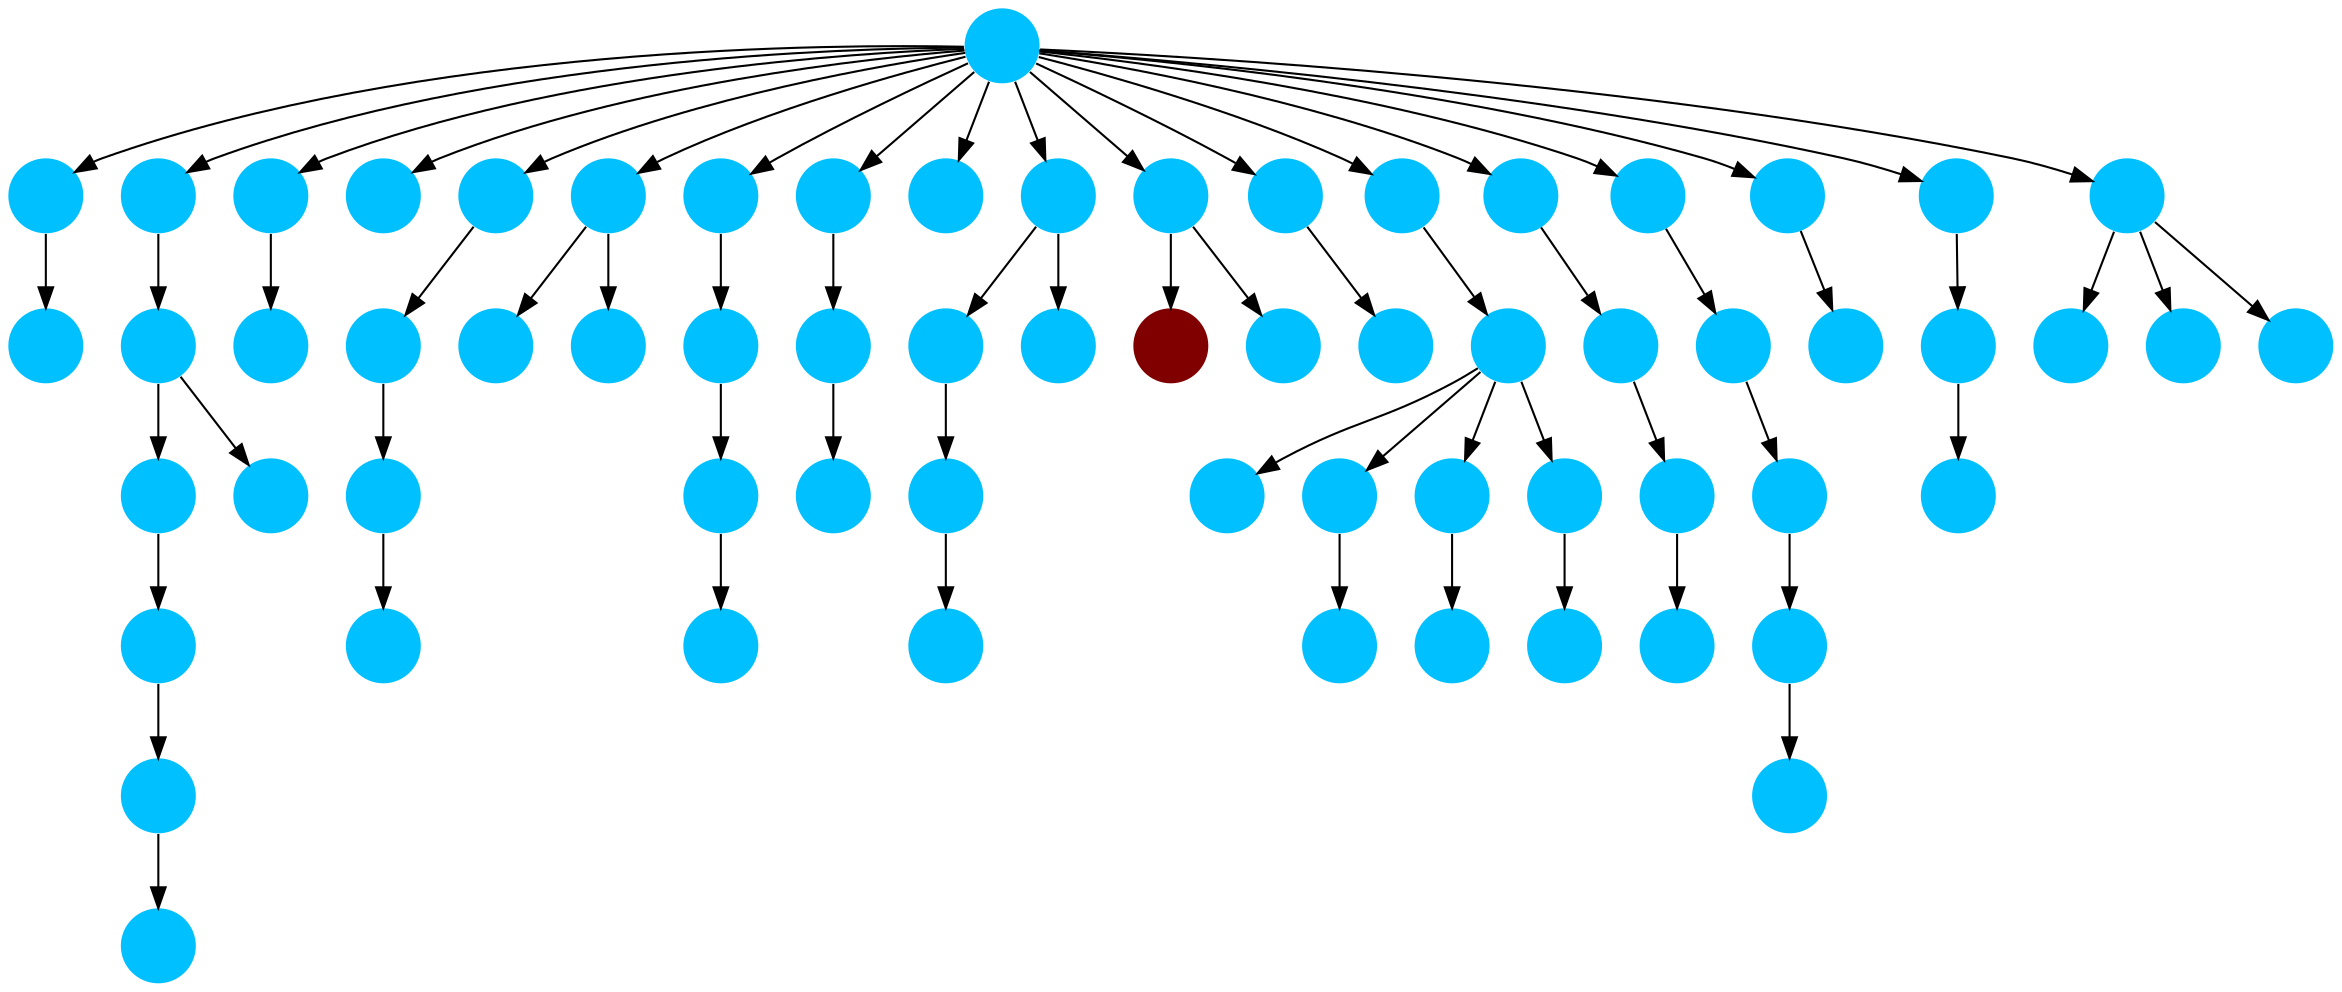 digraph{
0 [tooltip = "H", penwidth = 0, style = filled, fillcolor = "#00c0ff", shape = circle, label = ""]
1 [tooltip = "H", penwidth = 0, style = filled, fillcolor = "#00c0ff", shape = circle, label = ""]
2 [tooltip = "H", penwidth = 0, style = filled, fillcolor = "#00c0ff", shape = circle, label = ""]
3 [tooltip = "H", penwidth = 0, style = filled, fillcolor = "#00c0ff", shape = circle, label = ""]
4 [tooltip = "H", penwidth = 0, style = filled, fillcolor = "#00c0ff", shape = circle, label = ""]
5 [tooltip = "H", penwidth = 0, style = filled, fillcolor = "#00c0ff", shape = circle, label = ""]
6 [tooltip = "H", penwidth = 0, style = filled, fillcolor = "#00c0ff", shape = circle, label = ""]
7 [tooltip = "H", penwidth = 0, style = filled, fillcolor = "#00c0ff", shape = circle, label = ""]
8 [tooltip = "H", penwidth = 0, style = filled, fillcolor = "#00c0ff", shape = circle, label = ""]
9 [tooltip = "H", penwidth = 0, style = filled, fillcolor = "#00c0ff", shape = circle, label = ""]
10 [tooltip = "H", penwidth = 0, style = filled, fillcolor = "#00c0ff", shape = circle, label = ""]
11 [tooltip = "H", penwidth = 0, style = filled, fillcolor = "#00c0ff", shape = circle, label = ""]
12 [tooltip = "H", penwidth = 0, style = filled, fillcolor = "#00c0ff", shape = circle, label = ""]
13 [tooltip = "H", penwidth = 0, style = filled, fillcolor = "#00c0ff", shape = circle, label = ""]
14 [tooltip = "H", penwidth = 0, style = filled, fillcolor = "#00c0ff", shape = circle, label = ""]
15 [tooltip = "H", penwidth = 0, style = filled, fillcolor = "#00c0ff", shape = circle, label = ""]
16 [tooltip = "H", penwidth = 0, style = filled, fillcolor = "#00c0ff", shape = circle, label = ""]
17 [tooltip = "H", penwidth = 0, style = filled, fillcolor = "#00c0ff", shape = circle, label = ""]
18 [tooltip = "H", penwidth = 0, style = filled, fillcolor = "#00c0ff", shape = circle, label = ""]
19 [tooltip = "H", penwidth = 0, style = filled, fillcolor = "#00c0ff", shape = circle, label = ""]
20 [tooltip = "H", penwidth = 0, style = filled, fillcolor = "#00c0ff", shape = circle, label = ""]
21 [tooltip = "H", penwidth = 0, style = filled, fillcolor = "#00c0ff", shape = circle, label = ""]
22 [tooltip = "H", penwidth = 0, style = filled, fillcolor = "#00c0ff", shape = circle, label = ""]
23 [tooltip = "Y", penwidth = 0, style = filled, fillcolor = "#800000", shape = circle, label = ""]
24 [tooltip = "H", penwidth = 0, style = filled, fillcolor = "#00c0ff", shape = circle, label = ""]
25 [tooltip = "H", penwidth = 0, style = filled, fillcolor = "#00c0ff", shape = circle, label = ""]
26 [tooltip = "H", penwidth = 0, style = filled, fillcolor = "#00c0ff", shape = circle, label = ""]
27 [tooltip = "H", penwidth = 0, style = filled, fillcolor = "#00c0ff", shape = circle, label = ""]
28 [tooltip = "H", penwidth = 0, style = filled, fillcolor = "#00c0ff", shape = circle, label = ""]
29 [tooltip = "H", penwidth = 0, style = filled, fillcolor = "#00c0ff", shape = circle, label = ""]
30 [tooltip = "H", penwidth = 0, style = filled, fillcolor = "#00c0ff", shape = circle, label = ""]
31 [tooltip = "H", penwidth = 0, style = filled, fillcolor = "#00c0ff", shape = circle, label = ""]
32 [tooltip = "H", penwidth = 0, style = filled, fillcolor = "#00c0ff", shape = circle, label = ""]
33 [tooltip = "H", penwidth = 0, style = filled, fillcolor = "#00c0ff", shape = circle, label = ""]
34 [tooltip = "H", penwidth = 0, style = filled, fillcolor = "#00c0ff", shape = circle, label = ""]
35 [tooltip = "H", penwidth = 0, style = filled, fillcolor = "#00c0ff", shape = circle, label = ""]
36 [tooltip = "H", penwidth = 0, style = filled, fillcolor = "#00c0ff", shape = circle, label = ""]
37 [tooltip = "H", penwidth = 0, style = filled, fillcolor = "#00c0ff", shape = circle, label = ""]
38 [tooltip = "H", penwidth = 0, style = filled, fillcolor = "#00c0ff", shape = circle, label = ""]
39 [tooltip = "H", penwidth = 0, style = filled, fillcolor = "#00c0ff", shape = circle, label = ""]
40 [tooltip = "H", penwidth = 0, style = filled, fillcolor = "#00c0ff", shape = circle, label = ""]
41 [tooltip = "H", penwidth = 0, style = filled, fillcolor = "#00c0ff", shape = circle, label = ""]
42 [tooltip = "H", penwidth = 0, style = filled, fillcolor = "#00c0ff", shape = circle, label = ""]
43 [tooltip = "H", penwidth = 0, style = filled, fillcolor = "#00c0ff", shape = circle, label = ""]
44 [tooltip = "H", penwidth = 0, style = filled, fillcolor = "#00c0ff", shape = circle, label = ""]
45 [tooltip = "H", penwidth = 0, style = filled, fillcolor = "#00c0ff", shape = circle, label = ""]
46 [tooltip = "H", penwidth = 0, style = filled, fillcolor = "#00c0ff", shape = circle, label = ""]
47 [tooltip = "H", penwidth = 0, style = filled, fillcolor = "#00c0ff", shape = circle, label = ""]
48 [tooltip = "H", penwidth = 0, style = filled, fillcolor = "#00c0ff", shape = circle, label = ""]
49 [tooltip = "H", penwidth = 0, style = filled, fillcolor = "#00c0ff", shape = circle, label = ""]
50 [tooltip = "H", penwidth = 0, style = filled, fillcolor = "#00c0ff", shape = circle, label = ""]
51 [tooltip = "H", penwidth = 0, style = filled, fillcolor = "#00c0ff", shape = circle, label = ""]
52 [tooltip = "H", penwidth = 0, style = filled, fillcolor = "#00c0ff", shape = circle, label = ""]
53 [tooltip = "H", penwidth = 0, style = filled, fillcolor = "#00c0ff", shape = circle, label = ""]
54 [tooltip = "H", penwidth = 0, style = filled, fillcolor = "#00c0ff", shape = circle, label = ""]
55 [tooltip = "H", penwidth = 0, style = filled, fillcolor = "#00c0ff", shape = circle, label = ""]
56 [tooltip = "H", penwidth = 0, style = filled, fillcolor = "#00c0ff", shape = circle, label = ""]
57 [tooltip = "H", penwidth = 0, style = filled, fillcolor = "#00c0ff", shape = circle, label = ""]
58 [tooltip = "H", penwidth = 0, style = filled, fillcolor = "#00c0ff", shape = circle, label = ""]
59 [tooltip = "H", penwidth = 0, style = filled, fillcolor = "#00c0ff", shape = circle, label = ""]
60 [tooltip = "H", penwidth = 0, style = filled, fillcolor = "#00c0ff", shape = circle, label = ""]
61 [tooltip = "H", penwidth = 0, style = filled, fillcolor = "#00c0ff", shape = circle, label = ""]
62 [tooltip = "H", penwidth = 0, style = filled, fillcolor = "#00c0ff", shape = circle, label = ""]
63 [tooltip = "H", penwidth = 0, style = filled, fillcolor = "#00c0ff", shape = circle, label = ""]
64 [tooltip = "H", penwidth = 0, style = filled, fillcolor = "#00c0ff", shape = circle, label = ""]
51 -> 40
39 -> 46
14 -> 18
18 -> 44
27 -> 23
55 -> 54
51 -> 36
14 -> 26
21 -> 42
40 -> 6
12 -> 9
38 -> 37
14 -> 22
51 -> 50
50 -> 35
26 -> 20
53 -> 52
44 -> 45
14 -> 55
13 -> 12
31 -> 4
33 -> 53
52 -> 32
14 -> 27
22 -> 59
19 -> 25
7 -> 2
26 -> 7
14 -> 34
55 -> 57
14 -> 21
42 -> 41
45 -> 43
14 -> 28
59 -> 58
4 -> 3
51 -> 38
14 -> 19
14 -> 39
14 -> 24
34 -> 33
27 -> 30
9 -> 10
14 -> 15
10 -> 1
41 -> 63
14 -> 31
49 -> 48
55 -> 56
14 -> 29
15 -> 17
14 -> 11
14 -> 49
14 -> 16
29 -> 51
28 -> 61
19 -> 5
2 -> 0
8 -> 62
3 -> 60
13 -> 64
48 -> 47
11 -> 13
14 -> 8
}